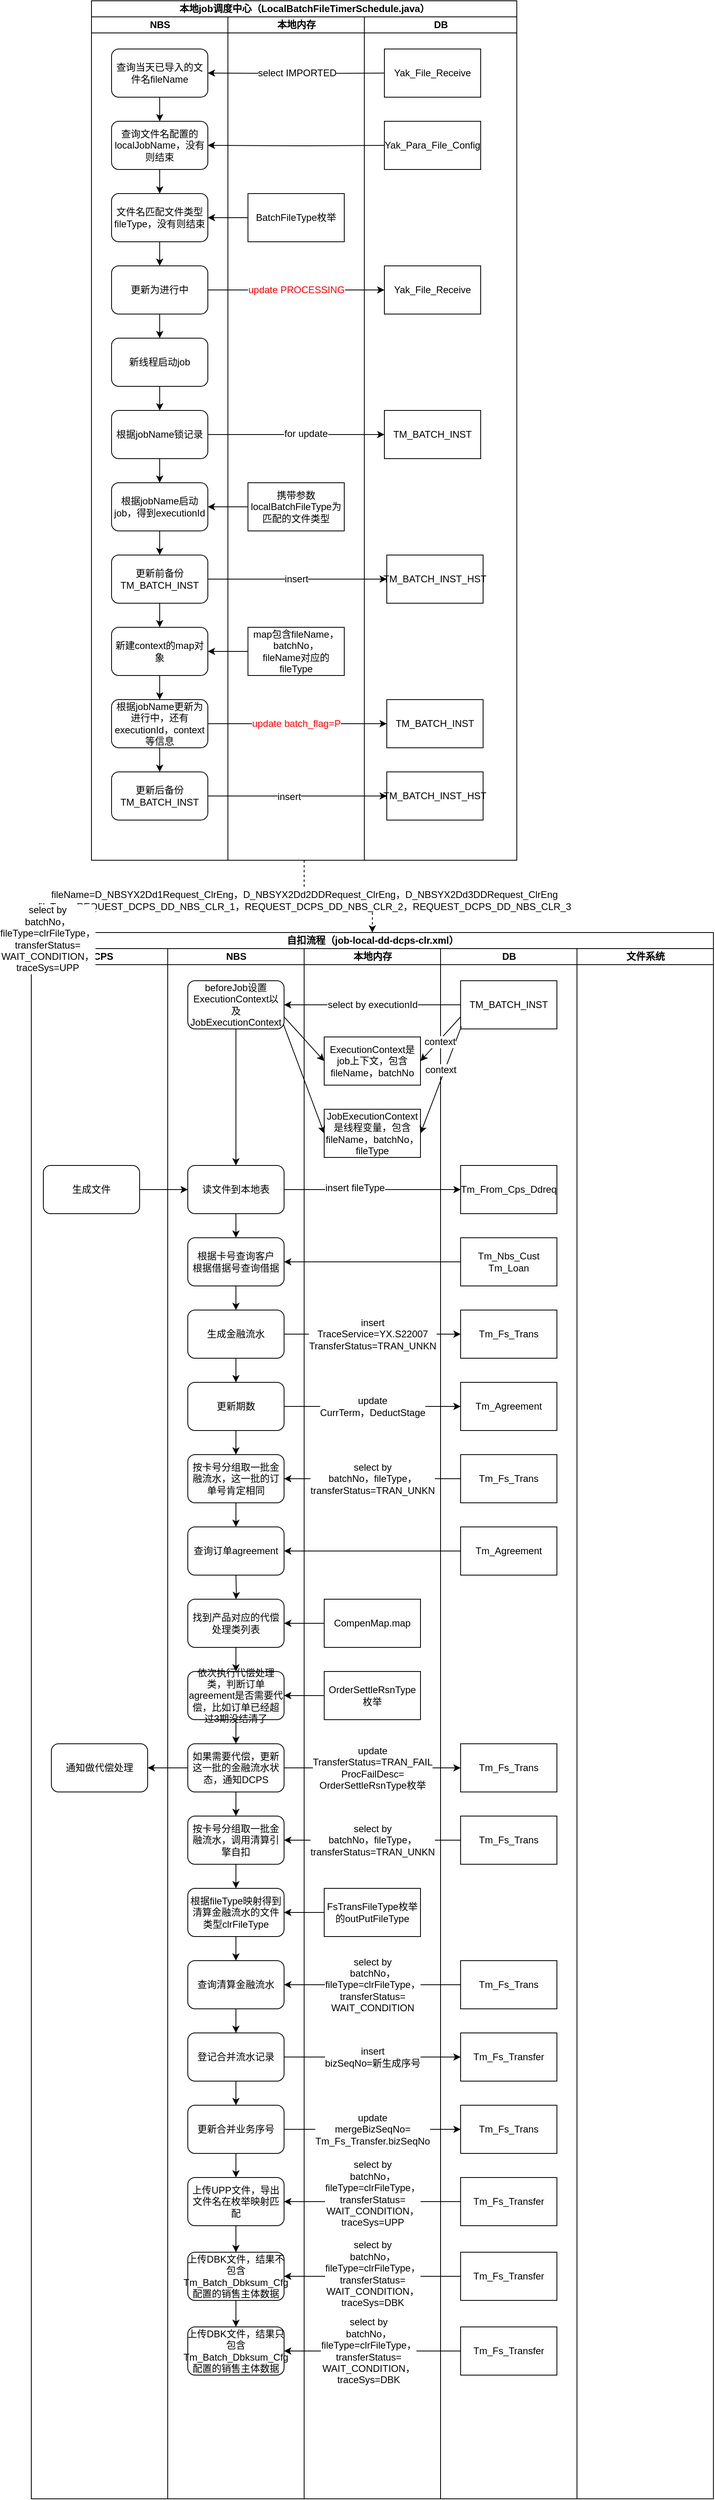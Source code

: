 <mxfile version="10.6.3" type="github"><diagram id="jrxuhPMBVVOQ-OroK7yz" name="Ã§Â¬Â¬ 1 Ã©Â¡Âµ"><mxGraphModel dx="2220" dy="1939" grid="1" gridSize="10" guides="1" tooltips="1" connect="1" arrows="1" fold="1" page="1" pageScale="1" pageWidth="827" pageHeight="1169" math="0" shadow="0"><root><mxCell id="0"/><mxCell id="1" parent="0"/><mxCell id="RnaNjTVNym2KPXSfSXyK-17" value="自扣流程（job-local-dd-dcps-clr.xml）" style="swimlane;html=1;childLayout=stackLayout;resizeParent=1;resizeParentMax=0;startSize=20;" parent="1" vertex="1"><mxGeometry x="-30" y="80" width="850" height="1950" as="geometry"><mxRectangle x="20" y="40" width="240" height="20" as="alternateBounds"/></mxGeometry></mxCell><mxCell id="RnaNjTVNym2KPXSfSXyK-18" value="DCPS" style="swimlane;html=1;startSize=20;" parent="RnaNjTVNym2KPXSfSXyK-17" vertex="1"><mxGeometry y="20" width="170" height="1930" as="geometry"/></mxCell><mxCell id="RnaNjTVNym2KPXSfSXyK-25" value="生成文件" style="rounded=1;whiteSpace=wrap;html=1;" parent="RnaNjTVNym2KPXSfSXyK-18" vertex="1"><mxGeometry x="15" y="270" width="120" height="60" as="geometry"/></mxCell><mxCell id="RnaNjTVNym2KPXSfSXyK-215" value="通知做代偿处理" style="rounded=1;whiteSpace=wrap;html=1;" parent="RnaNjTVNym2KPXSfSXyK-18" vertex="1"><mxGeometry x="25" y="990" width="120" height="60" as="geometry"/></mxCell><mxCell id="RnaNjTVNym2KPXSfSXyK-26" value="NBS" style="swimlane;html=1;startSize=20;" parent="RnaNjTVNym2KPXSfSXyK-17" vertex="1"><mxGeometry x="170" y="20" width="170" height="1930" as="geometry"/></mxCell><mxCell id="RnaNjTVNym2KPXSfSXyK-183" style="edgeStyle=orthogonalEdgeStyle;rounded=0;orthogonalLoop=1;jettySize=auto;html=1;fontColor=#000000;" parent="RnaNjTVNym2KPXSfSXyK-26" source="RnaNjTVNym2KPXSfSXyK-32" target="RnaNjTVNym2KPXSfSXyK-181" edge="1"><mxGeometry relative="1" as="geometry"/></mxCell><mxCell id="RnaNjTVNym2KPXSfSXyK-32" value="读文件到本地表" style="rounded=1;whiteSpace=wrap;html=1;" parent="RnaNjTVNym2KPXSfSXyK-26" vertex="1"><mxGeometry x="25" y="270" width="120" height="60" as="geometry"/></mxCell><mxCell id="RnaNjTVNym2KPXSfSXyK-164" style="edgeStyle=orthogonalEdgeStyle;rounded=0;orthogonalLoop=1;jettySize=auto;html=1;fontColor=#000000;" parent="RnaNjTVNym2KPXSfSXyK-26" source="RnaNjTVNym2KPXSfSXyK-156" target="RnaNjTVNym2KPXSfSXyK-32" edge="1"><mxGeometry relative="1" as="geometry"/></mxCell><mxCell id="RnaNjTVNym2KPXSfSXyK-156" value="beforeJob设置ExecutionContext以及JobExecutionContext" style="rounded=1;whiteSpace=wrap;html=1;" parent="RnaNjTVNym2KPXSfSXyK-26" vertex="1"><mxGeometry x="25" y="40" width="120" height="60" as="geometry"/></mxCell><mxCell id="RnaNjTVNym2KPXSfSXyK-188" style="edgeStyle=orthogonalEdgeStyle;rounded=0;orthogonalLoop=1;jettySize=auto;html=1;fontColor=#000000;" parent="RnaNjTVNym2KPXSfSXyK-26" source="RnaNjTVNym2KPXSfSXyK-181" target="RnaNjTVNym2KPXSfSXyK-185" edge="1"><mxGeometry relative="1" as="geometry"/></mxCell><mxCell id="RnaNjTVNym2KPXSfSXyK-181" value="&lt;div&gt;根据卡号查询客户&lt;/div&gt;&lt;div&gt;根据借据号查询借据&lt;/div&gt;" style="rounded=1;whiteSpace=wrap;html=1;" parent="RnaNjTVNym2KPXSfSXyK-26" vertex="1"><mxGeometry x="25" y="360" width="120" height="60" as="geometry"/></mxCell><mxCell id="RnaNjTVNym2KPXSfSXyK-193" style="edgeStyle=orthogonalEdgeStyle;rounded=0;orthogonalLoop=1;jettySize=auto;html=1;fontColor=#000000;" parent="RnaNjTVNym2KPXSfSXyK-26" source="RnaNjTVNym2KPXSfSXyK-185" target="RnaNjTVNym2KPXSfSXyK-190" edge="1"><mxGeometry relative="1" as="geometry"/></mxCell><mxCell id="RnaNjTVNym2KPXSfSXyK-185" value="生成金融流水" style="rounded=1;whiteSpace=wrap;html=1;" parent="RnaNjTVNym2KPXSfSXyK-26" vertex="1"><mxGeometry x="25" y="450" width="120" height="60" as="geometry"/></mxCell><mxCell id="RnaNjTVNym2KPXSfSXyK-198" style="edgeStyle=orthogonalEdgeStyle;rounded=0;orthogonalLoop=1;jettySize=auto;html=1;entryX=0.5;entryY=0;entryDx=0;entryDy=0;fontColor=#000000;" parent="RnaNjTVNym2KPXSfSXyK-26" source="RnaNjTVNym2KPXSfSXyK-190" target="RnaNjTVNym2KPXSfSXyK-194" edge="1"><mxGeometry relative="1" as="geometry"/></mxCell><mxCell id="RnaNjTVNym2KPXSfSXyK-190" value="更新期数" style="rounded=1;whiteSpace=wrap;html=1;" parent="RnaNjTVNym2KPXSfSXyK-26" vertex="1"><mxGeometry x="25" y="540" width="120" height="60" as="geometry"/></mxCell><mxCell id="RnaNjTVNym2KPXSfSXyK-201" style="edgeStyle=orthogonalEdgeStyle;rounded=0;orthogonalLoop=1;jettySize=auto;html=1;fontColor=#000000;" parent="RnaNjTVNym2KPXSfSXyK-26" target="RnaNjTVNym2KPXSfSXyK-200" edge="1"><mxGeometry relative="1" as="geometry"><mxPoint x="85" y="780" as="sourcePoint"/></mxGeometry></mxCell><mxCell id="RnaNjTVNym2KPXSfSXyK-206" style="edgeStyle=orthogonalEdgeStyle;rounded=0;orthogonalLoop=1;jettySize=auto;html=1;fontColor=#000000;" parent="RnaNjTVNym2KPXSfSXyK-26" source="RnaNjTVNym2KPXSfSXyK-194" target="RnaNjTVNym2KPXSfSXyK-204" edge="1"><mxGeometry relative="1" as="geometry"/></mxCell><mxCell id="RnaNjTVNym2KPXSfSXyK-194" value="按卡号分组取一批金融流水，这一批的订单号肯定相同" style="rounded=1;whiteSpace=wrap;html=1;" parent="RnaNjTVNym2KPXSfSXyK-26" vertex="1"><mxGeometry x="25" y="630" width="120" height="60" as="geometry"/></mxCell><mxCell id="RnaNjTVNym2KPXSfSXyK-208" style="edgeStyle=orthogonalEdgeStyle;rounded=0;orthogonalLoop=1;jettySize=auto;html=1;entryX=0.5;entryY=0;entryDx=0;entryDy=0;fontColor=#000000;" parent="RnaNjTVNym2KPXSfSXyK-26" source="RnaNjTVNym2KPXSfSXyK-200" target="RnaNjTVNym2KPXSfSXyK-207" edge="1"><mxGeometry relative="1" as="geometry"/></mxCell><mxCell id="RnaNjTVNym2KPXSfSXyK-200" value="找到产品对应的代偿处理类列表" style="rounded=1;whiteSpace=wrap;html=1;" parent="RnaNjTVNym2KPXSfSXyK-26" vertex="1"><mxGeometry x="25" y="810" width="120" height="60" as="geometry"/></mxCell><mxCell id="RnaNjTVNym2KPXSfSXyK-204" value="查询订单agreement" style="rounded=1;whiteSpace=wrap;html=1;" parent="RnaNjTVNym2KPXSfSXyK-26" vertex="1"><mxGeometry x="25" y="720" width="120" height="60" as="geometry"/></mxCell><mxCell id="RnaNjTVNym2KPXSfSXyK-210" style="edgeStyle=orthogonalEdgeStyle;rounded=0;orthogonalLoop=1;jettySize=auto;html=1;fontColor=#000000;" parent="RnaNjTVNym2KPXSfSXyK-26" source="RnaNjTVNym2KPXSfSXyK-207" target="RnaNjTVNym2KPXSfSXyK-209" edge="1"><mxGeometry relative="1" as="geometry"/></mxCell><mxCell id="RnaNjTVNym2KPXSfSXyK-207" value="依次执行代偿处理类，判断订单agreement是否需要代偿，比如订单已经超过3期没结清了" style="rounded=1;whiteSpace=wrap;html=1;" parent="RnaNjTVNym2KPXSfSXyK-26" vertex="1"><mxGeometry x="25" y="900" width="120" height="60" as="geometry"/></mxCell><mxCell id="RnaNjTVNym2KPXSfSXyK-221" style="edgeStyle=orthogonalEdgeStyle;rounded=0;orthogonalLoop=1;jettySize=auto;html=1;entryX=0.5;entryY=0;entryDx=0;entryDy=0;fontColor=#000000;" parent="RnaNjTVNym2KPXSfSXyK-26" source="RnaNjTVNym2KPXSfSXyK-209" target="RnaNjTVNym2KPXSfSXyK-218" edge="1"><mxGeometry relative="1" as="geometry"/></mxCell><mxCell id="RnaNjTVNym2KPXSfSXyK-209" value="&lt;div&gt;如果需要代偿，更新这一批的金融流水状态，通知DCPS&lt;/div&gt;" style="rounded=1;whiteSpace=wrap;html=1;" parent="RnaNjTVNym2KPXSfSXyK-26" vertex="1"><mxGeometry x="25" y="990" width="120" height="60" as="geometry"/></mxCell><mxCell id="RnaNjTVNym2KPXSfSXyK-229" style="edgeStyle=orthogonalEdgeStyle;rounded=0;orthogonalLoop=1;jettySize=auto;html=1;entryX=0.5;entryY=0;entryDx=0;entryDy=0;fontColor=#000000;" parent="RnaNjTVNym2KPXSfSXyK-26" source="RnaNjTVNym2KPXSfSXyK-218" target="RnaNjTVNym2KPXSfSXyK-227" edge="1"><mxGeometry relative="1" as="geometry"/></mxCell><mxCell id="RnaNjTVNym2KPXSfSXyK-218" value="按卡号分组取一批金融流水，调用清算引擎自扣" style="rounded=1;whiteSpace=wrap;html=1;" parent="RnaNjTVNym2KPXSfSXyK-26" vertex="1"><mxGeometry x="25" y="1080" width="120" height="60" as="geometry"/></mxCell><mxCell id="RnaNjTVNym2KPXSfSXyK-234" style="edgeStyle=orthogonalEdgeStyle;rounded=0;orthogonalLoop=1;jettySize=auto;html=1;fontColor=#000000;" parent="RnaNjTVNym2KPXSfSXyK-26" source="RnaNjTVNym2KPXSfSXyK-223" target="RnaNjTVNym2KPXSfSXyK-232" edge="1"><mxGeometry relative="1" as="geometry"/></mxCell><mxCell id="RnaNjTVNym2KPXSfSXyK-223" value="查询清算金融流水" style="rounded=1;whiteSpace=wrap;html=1;" parent="RnaNjTVNym2KPXSfSXyK-26" vertex="1"><mxGeometry x="25" y="1260" width="120" height="60" as="geometry"/></mxCell><mxCell id="RnaNjTVNym2KPXSfSXyK-230" style="edgeStyle=orthogonalEdgeStyle;rounded=0;orthogonalLoop=1;jettySize=auto;html=1;fontColor=#000000;" parent="RnaNjTVNym2KPXSfSXyK-26" source="RnaNjTVNym2KPXSfSXyK-227" target="RnaNjTVNym2KPXSfSXyK-223" edge="1"><mxGeometry relative="1" as="geometry"/></mxCell><mxCell id="RnaNjTVNym2KPXSfSXyK-227" value="根据fileType映射得到清算金融流水的文件类型clrFileType" style="rounded=1;whiteSpace=wrap;html=1;" parent="RnaNjTVNym2KPXSfSXyK-26" vertex="1"><mxGeometry x="25" y="1170" width="120" height="60" as="geometry"/></mxCell><mxCell id="RnaNjTVNym2KPXSfSXyK-243" style="edgeStyle=orthogonalEdgeStyle;rounded=0;orthogonalLoop=1;jettySize=auto;html=1;fontColor=#000000;" parent="RnaNjTVNym2KPXSfSXyK-26" source="RnaNjTVNym2KPXSfSXyK-232" target="RnaNjTVNym2KPXSfSXyK-239" edge="1"><mxGeometry relative="1" as="geometry"/></mxCell><mxCell id="RnaNjTVNym2KPXSfSXyK-232" value="登记合并流水记录" style="rounded=1;whiteSpace=wrap;html=1;" parent="RnaNjTVNym2KPXSfSXyK-26" vertex="1"><mxGeometry x="25" y="1350" width="120" height="60" as="geometry"/></mxCell><mxCell id="F43-ZLpxB2mHwx6IBP7d-3" style="edgeStyle=orthogonalEdgeStyle;rounded=0;orthogonalLoop=1;jettySize=auto;html=1;fontColor=#000000;" parent="RnaNjTVNym2KPXSfSXyK-26" source="RnaNjTVNym2KPXSfSXyK-239" target="F43-ZLpxB2mHwx6IBP7d-2" edge="1"><mxGeometry relative="1" as="geometry"/></mxCell><mxCell id="RnaNjTVNym2KPXSfSXyK-239" value="更新合并业务序号" style="rounded=1;whiteSpace=wrap;html=1;" parent="RnaNjTVNym2KPXSfSXyK-26" vertex="1"><mxGeometry x="25" y="1440" width="120" height="60" as="geometry"/></mxCell><mxCell id="F43-ZLpxB2mHwx6IBP7d-2" value="上传UPP文件，导出文件名在枚举映射匹配" style="rounded=1;whiteSpace=wrap;html=1;" parent="RnaNjTVNym2KPXSfSXyK-26" vertex="1"><mxGeometry x="25" y="1530" width="120" height="60" as="geometry"/></mxCell><mxCell id="be3bSoUsSMu1boQmsBVd-12" value="上传DBK文件，结果只包含Tm_Batch_Dbksum_Cfg配置的销售主体数据" style="rounded=1;whiteSpace=wrap;html=1;" vertex="1" parent="RnaNjTVNym2KPXSfSXyK-26"><mxGeometry x="25" y="1716" width="120" height="60" as="geometry"/></mxCell><mxCell id="RnaNjTVNym2KPXSfSXyK-202" style="edgeStyle=orthogonalEdgeStyle;rounded=0;orthogonalLoop=1;jettySize=auto;html=1;entryX=1;entryY=0.5;entryDx=0;entryDy=0;fontColor=#000000;" parent="RnaNjTVNym2KPXSfSXyK-17" source="RnaNjTVNym2KPXSfSXyK-199" target="RnaNjTVNym2KPXSfSXyK-200" edge="1"><mxGeometry relative="1" as="geometry"/></mxCell><mxCell id="RnaNjTVNym2KPXSfSXyK-224" style="edgeStyle=orthogonalEdgeStyle;rounded=0;orthogonalLoop=1;jettySize=auto;html=1;entryX=1;entryY=0.5;entryDx=0;entryDy=0;fontColor=#000000;" parent="RnaNjTVNym2KPXSfSXyK-17" source="RnaNjTVNym2KPXSfSXyK-222" target="RnaNjTVNym2KPXSfSXyK-223" edge="1"><mxGeometry relative="1" as="geometry"/></mxCell><mxCell id="RnaNjTVNym2KPXSfSXyK-225" value="&lt;div&gt;select by&lt;br&gt;&lt;/div&gt;&lt;div&gt;batchNo，&lt;/div&gt;&lt;div&gt;fileType=clrFileType，&lt;/div&gt;&lt;div&gt;transferStatus=&lt;/div&gt;&lt;div&gt;WAIT_CONDITION&lt;br&gt;&lt;/div&gt;" style="text;html=1;resizable=0;points=[];align=center;verticalAlign=middle;labelBackgroundColor=#ffffff;fontColor=#000000;direction=south;" parent="RnaNjTVNym2KPXSfSXyK-224" vertex="1" connectable="0"><mxGeometry x="0.127" y="1" relative="1" as="geometry"><mxPoint x="14" y="-1" as="offset"/></mxGeometry></mxCell><mxCell id="RnaNjTVNym2KPXSfSXyK-28" value="本地内存" style="swimlane;html=1;startSize=20;" parent="RnaNjTVNym2KPXSfSXyK-17" vertex="1"><mxGeometry x="340" y="20" width="170" height="1930" as="geometry"/></mxCell><mxCell id="RnaNjTVNym2KPXSfSXyK-165" value="&lt;div&gt;JobExecutionContext是线程变量，包含fileName，batchNo，&lt;/div&gt;&lt;div&gt;fileType&lt;/div&gt;" style="rounded=0;whiteSpace=wrap;html=1;" parent="RnaNjTVNym2KPXSfSXyK-28" vertex="1"><mxGeometry x="25" y="200" width="120" height="60" as="geometry"/></mxCell><mxCell id="RnaNjTVNym2KPXSfSXyK-170" value="&lt;div&gt;ExecutionContext是job上下文，包含fileName，batchNo&lt;/div&gt;" style="rounded=0;whiteSpace=wrap;html=1;" parent="RnaNjTVNym2KPXSfSXyK-28" vertex="1"><mxGeometry x="25" y="110" width="120" height="60" as="geometry"/></mxCell><mxCell id="RnaNjTVNym2KPXSfSXyK-199" value="CompenMap.map" style="rounded=0;whiteSpace=wrap;html=1;" parent="RnaNjTVNym2KPXSfSXyK-28" vertex="1"><mxGeometry x="25" y="810" width="120" height="60" as="geometry"/></mxCell><mxCell id="RnaNjTVNym2KPXSfSXyK-226" value="FsTransFileType枚举的outPutFileType" style="rounded=0;whiteSpace=wrap;html=1;" parent="RnaNjTVNym2KPXSfSXyK-28" vertex="1"><mxGeometry x="25" y="1170" width="120" height="60" as="geometry"/></mxCell><mxCell id="RnaNjTVNym2KPXSfSXyK-236" value="OrderSettleRsnType枚举" style="rounded=0;whiteSpace=wrap;html=1;" parent="RnaNjTVNym2KPXSfSXyK-28" vertex="1"><mxGeometry x="25" y="900" width="120" height="60" as="geometry"/></mxCell><mxCell id="RnaNjTVNym2KPXSfSXyK-30" value="DB" style="swimlane;html=1;startSize=20;" parent="RnaNjTVNym2KPXSfSXyK-17" vertex="1"><mxGeometry x="510" y="20" width="170" height="1930" as="geometry"/></mxCell><mxCell id="RnaNjTVNym2KPXSfSXyK-158" value="TM_BATCH_INST" style="rounded=0;whiteSpace=wrap;html=1;" parent="RnaNjTVNym2KPXSfSXyK-30" vertex="1"><mxGeometry x="25" y="40" width="120" height="60" as="geometry"/></mxCell><mxCell id="RnaNjTVNym2KPXSfSXyK-177" value="Tm_From_Cps_Ddreq" style="rounded=0;whiteSpace=wrap;html=1;" parent="RnaNjTVNym2KPXSfSXyK-30" vertex="1"><mxGeometry x="25" y="270" width="120" height="60" as="geometry"/></mxCell><mxCell id="RnaNjTVNym2KPXSfSXyK-180" value="&lt;div&gt;Tm_Nbs_Cust&lt;/div&gt;&lt;div&gt;Tm_Loan&lt;br&gt;&lt;/div&gt;" style="rounded=0;whiteSpace=wrap;html=1;" parent="RnaNjTVNym2KPXSfSXyK-30" vertex="1"><mxGeometry x="25" y="360" width="120" height="60" as="geometry"/></mxCell><mxCell id="RnaNjTVNym2KPXSfSXyK-184" value="Tm_Fs_Trans" style="rounded=0;whiteSpace=wrap;html=1;" parent="RnaNjTVNym2KPXSfSXyK-30" vertex="1"><mxGeometry x="25" y="450" width="120" height="60" as="geometry"/></mxCell><mxCell id="RnaNjTVNym2KPXSfSXyK-189" value="Tm_Agreement" style="rounded=0;whiteSpace=wrap;html=1;" parent="RnaNjTVNym2KPXSfSXyK-30" vertex="1"><mxGeometry x="25" y="540" width="120" height="60" as="geometry"/></mxCell><mxCell id="RnaNjTVNym2KPXSfSXyK-195" value="Tm_Fs_Trans" style="rounded=0;whiteSpace=wrap;html=1;" parent="RnaNjTVNym2KPXSfSXyK-30" vertex="1"><mxGeometry x="25" y="630" width="120" height="60" as="geometry"/></mxCell><mxCell id="RnaNjTVNym2KPXSfSXyK-203" value="Tm_Agreement" style="rounded=0;whiteSpace=wrap;html=1;" parent="RnaNjTVNym2KPXSfSXyK-30" vertex="1"><mxGeometry x="25" y="720" width="120" height="60" as="geometry"/></mxCell><mxCell id="RnaNjTVNym2KPXSfSXyK-212" value="Tm_Fs_Trans" style="rounded=0;whiteSpace=wrap;html=1;" parent="RnaNjTVNym2KPXSfSXyK-30" vertex="1"><mxGeometry x="25" y="990" width="120" height="60" as="geometry"/></mxCell><mxCell id="RnaNjTVNym2KPXSfSXyK-217" value="Tm_Fs_Trans" style="rounded=0;whiteSpace=wrap;html=1;" parent="RnaNjTVNym2KPXSfSXyK-30" vertex="1"><mxGeometry x="25" y="1080" width="120" height="60" as="geometry"/></mxCell><mxCell id="RnaNjTVNym2KPXSfSXyK-222" value="Tm_Fs_Trans" style="rounded=0;whiteSpace=wrap;html=1;" parent="RnaNjTVNym2KPXSfSXyK-30" vertex="1"><mxGeometry x="25" y="1260" width="120" height="60" as="geometry"/></mxCell><mxCell id="RnaNjTVNym2KPXSfSXyK-231" value="Tm_Fs_Transfer" style="rounded=0;whiteSpace=wrap;html=1;" parent="RnaNjTVNym2KPXSfSXyK-30" vertex="1"><mxGeometry x="25" y="1350" width="120" height="60" as="geometry"/></mxCell><mxCell id="RnaNjTVNym2KPXSfSXyK-238" value="Tm_Fs_Trans" style="rounded=0;whiteSpace=wrap;html=1;" parent="RnaNjTVNym2KPXSfSXyK-30" vertex="1"><mxGeometry x="25" y="1440" width="120" height="60" as="geometry"/></mxCell><mxCell id="F43-ZLpxB2mHwx6IBP7d-1" value="Tm_Fs_Transfer" style="rounded=0;whiteSpace=wrap;html=1;" parent="RnaNjTVNym2KPXSfSXyK-30" vertex="1"><mxGeometry x="25" y="1530" width="120" height="60" as="geometry"/></mxCell><mxCell id="be3bSoUsSMu1boQmsBVd-11" value="Tm_Fs_Transfer" style="rounded=0;whiteSpace=wrap;html=1;" vertex="1" parent="RnaNjTVNym2KPXSfSXyK-30"><mxGeometry x="25" y="1716" width="120" height="60" as="geometry"/></mxCell><mxCell id="RnaNjTVNym2KPXSfSXyK-244" value="文件系统" style="swimlane;html=1;startSize=20;" parent="RnaNjTVNym2KPXSfSXyK-17" vertex="1"><mxGeometry x="680" y="20" width="170" height="1930" as="geometry"/></mxCell><mxCell id="RnaNjTVNym2KPXSfSXyK-159" style="edgeStyle=orthogonalEdgeStyle;rounded=0;orthogonalLoop=1;jettySize=auto;html=1;entryX=1;entryY=0.5;entryDx=0;entryDy=0;fontColor=#FF0000;" parent="RnaNjTVNym2KPXSfSXyK-17" source="RnaNjTVNym2KPXSfSXyK-158" target="RnaNjTVNym2KPXSfSXyK-156" edge="1"><mxGeometry relative="1" as="geometry"/></mxCell><mxCell id="RnaNjTVNym2KPXSfSXyK-160" value="select by executionId" style="text;html=1;resizable=0;points=[];align=center;verticalAlign=middle;labelBackgroundColor=#ffffff;fontColor=#000000;" parent="RnaNjTVNym2KPXSfSXyK-159" vertex="1" connectable="0"><mxGeometry x="0.109" y="2" relative="1" as="geometry"><mxPoint x="12" y="-2" as="offset"/></mxGeometry></mxCell><mxCell id="RnaNjTVNym2KPXSfSXyK-167" value="" style="endArrow=classic;html=1;fontColor=#000000;entryX=0;entryY=0.5;entryDx=0;entryDy=0;exitX=0.992;exitY=0.9;exitDx=0;exitDy=0;exitPerimeter=0;" parent="RnaNjTVNym2KPXSfSXyK-17" source="RnaNjTVNym2KPXSfSXyK-156" target="RnaNjTVNym2KPXSfSXyK-165" edge="1"><mxGeometry width="50" height="50" relative="1" as="geometry"><mxPoint x="315" y="150" as="sourcePoint"/><mxPoint x="365" y="100" as="targetPoint"/></mxGeometry></mxCell><mxCell id="RnaNjTVNym2KPXSfSXyK-168" value="" style="endArrow=classic;html=1;fontColor=#000000;entryX=1;entryY=0.5;entryDx=0;entryDy=0;exitX=0.008;exitY=0.95;exitDx=0;exitDy=0;exitPerimeter=0;" parent="RnaNjTVNym2KPXSfSXyK-17" source="RnaNjTVNym2KPXSfSXyK-158" target="RnaNjTVNym2KPXSfSXyK-165" edge="1"><mxGeometry width="50" height="50" relative="1" as="geometry"><mxPoint x="324" y="124" as="sourcePoint"/><mxPoint x="375" y="190" as="targetPoint"/></mxGeometry></mxCell><mxCell id="RnaNjTVNym2KPXSfSXyK-169" value="context" style="text;html=1;resizable=0;points=[];align=center;verticalAlign=middle;labelBackgroundColor=#ffffff;fontColor=#000000;" parent="RnaNjTVNym2KPXSfSXyK-168" vertex="1" connectable="0"><mxGeometry x="-0.387" relative="1" as="geometry"><mxPoint x="-10.5" y="13.5" as="offset"/></mxGeometry></mxCell><mxCell id="RnaNjTVNym2KPXSfSXyK-171" value="" style="endArrow=classic;html=1;fontColor=#000000;entryX=0;entryY=0.5;entryDx=0;entryDy=0;exitX=1;exitY=0.75;exitDx=0;exitDy=0;" parent="RnaNjTVNym2KPXSfSXyK-17" source="RnaNjTVNym2KPXSfSXyK-156" target="RnaNjTVNym2KPXSfSXyK-170" edge="1"><mxGeometry width="50" height="50" relative="1" as="geometry"><mxPoint x="324" y="124" as="sourcePoint"/><mxPoint x="375" y="260" as="targetPoint"/></mxGeometry></mxCell><mxCell id="RnaNjTVNym2KPXSfSXyK-172" value="" style="endArrow=classic;html=1;fontColor=#000000;entryX=1;entryY=0.5;entryDx=0;entryDy=0;exitX=0;exitY=0.75;exitDx=0;exitDy=0;" parent="RnaNjTVNym2KPXSfSXyK-17" source="RnaNjTVNym2KPXSfSXyK-158" target="RnaNjTVNym2KPXSfSXyK-170" edge="1"><mxGeometry width="50" height="50" relative="1" as="geometry"><mxPoint x="546" y="127" as="sourcePoint"/><mxPoint x="495" y="260" as="targetPoint"/></mxGeometry></mxCell><mxCell id="RnaNjTVNym2KPXSfSXyK-173" value="context" style="text;html=1;resizable=0;points=[];align=center;verticalAlign=middle;labelBackgroundColor=#ffffff;fontColor=#000000;" parent="RnaNjTVNym2KPXSfSXyK-172" vertex="1" connectable="0"><mxGeometry x="-0.387" relative="1" as="geometry"><mxPoint x="-10.5" y="13.5" as="offset"/></mxGeometry></mxCell><mxCell id="RnaNjTVNym2KPXSfSXyK-174" style="edgeStyle=orthogonalEdgeStyle;rounded=0;orthogonalLoop=1;jettySize=auto;html=1;fontColor=#000000;" parent="RnaNjTVNym2KPXSfSXyK-17" source="RnaNjTVNym2KPXSfSXyK-25" target="RnaNjTVNym2KPXSfSXyK-32" edge="1"><mxGeometry relative="1" as="geometry"/></mxCell><mxCell id="RnaNjTVNym2KPXSfSXyK-178" style="edgeStyle=orthogonalEdgeStyle;rounded=0;orthogonalLoop=1;jettySize=auto;html=1;fontColor=#000000;" parent="RnaNjTVNym2KPXSfSXyK-17" source="RnaNjTVNym2KPXSfSXyK-32" target="RnaNjTVNym2KPXSfSXyK-177" edge="1"><mxGeometry relative="1" as="geometry"/></mxCell><mxCell id="RnaNjTVNym2KPXSfSXyK-179" value="insert fileType" style="text;html=1;resizable=0;points=[];align=center;verticalAlign=middle;labelBackgroundColor=#ffffff;fontColor=#000000;" parent="RnaNjTVNym2KPXSfSXyK-178" vertex="1" connectable="0"><mxGeometry x="-0.2" y="2" relative="1" as="geometry"><mxPoint as="offset"/></mxGeometry></mxCell><mxCell id="RnaNjTVNym2KPXSfSXyK-182" style="edgeStyle=orthogonalEdgeStyle;rounded=0;orthogonalLoop=1;jettySize=auto;html=1;entryX=1;entryY=0.5;entryDx=0;entryDy=0;fontColor=#000000;" parent="RnaNjTVNym2KPXSfSXyK-17" source="RnaNjTVNym2KPXSfSXyK-180" target="RnaNjTVNym2KPXSfSXyK-181" edge="1"><mxGeometry relative="1" as="geometry"/></mxCell><mxCell id="RnaNjTVNym2KPXSfSXyK-186" style="edgeStyle=orthogonalEdgeStyle;rounded=0;orthogonalLoop=1;jettySize=auto;html=1;fontColor=#000000;" parent="RnaNjTVNym2KPXSfSXyK-17" source="RnaNjTVNym2KPXSfSXyK-185" target="RnaNjTVNym2KPXSfSXyK-184" edge="1"><mxGeometry relative="1" as="geometry"/></mxCell><mxCell id="RnaNjTVNym2KPXSfSXyK-187" value="&lt;div&gt;insert&lt;br&gt;TraceService=YX.S22007&lt;/div&gt;&lt;div&gt;TransferStatus=TRAN_UNKN&lt;br&gt;&lt;/div&gt;" style="text;html=1;resizable=0;points=[];align=center;verticalAlign=middle;labelBackgroundColor=#ffffff;fontColor=#000000;" parent="RnaNjTVNym2KPXSfSXyK-186" vertex="1" connectable="0"><mxGeometry x="-0.109" y="-4" relative="1" as="geometry"><mxPoint x="12" y="-4" as="offset"/></mxGeometry></mxCell><mxCell id="RnaNjTVNym2KPXSfSXyK-191" style="edgeStyle=orthogonalEdgeStyle;rounded=0;orthogonalLoop=1;jettySize=auto;html=1;entryX=0;entryY=0.5;entryDx=0;entryDy=0;fontColor=#000000;" parent="RnaNjTVNym2KPXSfSXyK-17" source="RnaNjTVNym2KPXSfSXyK-190" target="RnaNjTVNym2KPXSfSXyK-189" edge="1"><mxGeometry relative="1" as="geometry"/></mxCell><mxCell id="RnaNjTVNym2KPXSfSXyK-192" value="&lt;div&gt;update &lt;br&gt;&lt;/div&gt;&lt;div&gt;CurrTerm，DeductStage&lt;/div&gt;" style="text;html=1;resizable=0;points=[];align=center;verticalAlign=middle;labelBackgroundColor=#ffffff;fontColor=#000000;direction=south;" parent="RnaNjTVNym2KPXSfSXyK-191" vertex="1" connectable="0"><mxGeometry x="-0.236" y="-1" relative="1" as="geometry"><mxPoint x="26" y="-1" as="offset"/></mxGeometry></mxCell><mxCell id="RnaNjTVNym2KPXSfSXyK-196" style="edgeStyle=orthogonalEdgeStyle;rounded=0;orthogonalLoop=1;jettySize=auto;html=1;entryX=1;entryY=0.5;entryDx=0;entryDy=0;fontColor=#000000;" parent="RnaNjTVNym2KPXSfSXyK-17" source="RnaNjTVNym2KPXSfSXyK-195" target="RnaNjTVNym2KPXSfSXyK-194" edge="1"><mxGeometry relative="1" as="geometry"/></mxCell><mxCell id="RnaNjTVNym2KPXSfSXyK-197" value="&lt;div&gt;select by&lt;br&gt;&lt;/div&gt;&lt;div&gt;batchNo，fileType，&lt;/div&gt;&lt;div&gt;transferStatus=TRAN_UNKN&lt;br&gt;&lt;/div&gt;" style="text;html=1;resizable=0;points=[];align=center;verticalAlign=middle;labelBackgroundColor=#ffffff;fontColor=#000000;" parent="RnaNjTVNym2KPXSfSXyK-196" vertex="1" connectable="0"><mxGeometry x="0.218" relative="1" as="geometry"><mxPoint x="24" as="offset"/></mxGeometry></mxCell><mxCell id="RnaNjTVNym2KPXSfSXyK-205" style="edgeStyle=orthogonalEdgeStyle;rounded=0;orthogonalLoop=1;jettySize=auto;html=1;entryX=1;entryY=0.5;entryDx=0;entryDy=0;fontColor=#000000;" parent="RnaNjTVNym2KPXSfSXyK-17" source="RnaNjTVNym2KPXSfSXyK-203" target="RnaNjTVNym2KPXSfSXyK-204" edge="1"><mxGeometry relative="1" as="geometry"/></mxCell><mxCell id="RnaNjTVNym2KPXSfSXyK-213" style="edgeStyle=orthogonalEdgeStyle;rounded=0;orthogonalLoop=1;jettySize=auto;html=1;entryX=0;entryY=0.5;entryDx=0;entryDy=0;fontColor=#000000;" parent="RnaNjTVNym2KPXSfSXyK-17" source="RnaNjTVNym2KPXSfSXyK-209" target="RnaNjTVNym2KPXSfSXyK-212" edge="1"><mxGeometry relative="1" as="geometry"/></mxCell><mxCell id="RnaNjTVNym2KPXSfSXyK-214" value="&lt;div&gt;update&lt;/div&gt;&lt;div&gt;TransferStatus=TRAN_FAIL&lt;/div&gt;&lt;div&gt;ProcFailDesc=&lt;/div&gt;&lt;div&gt;OrderSettleRsnType枚举&lt;br&gt;&lt;/div&gt;" style="text;html=1;resizable=0;points=[];align=center;verticalAlign=middle;labelBackgroundColor=#ffffff;fontColor=#000000;" parent="RnaNjTVNym2KPXSfSXyK-213" vertex="1" connectable="0"><mxGeometry x="-0.218" y="-3" relative="1" as="geometry"><mxPoint x="24" y="-3" as="offset"/></mxGeometry></mxCell><mxCell id="RnaNjTVNym2KPXSfSXyK-216" style="edgeStyle=orthogonalEdgeStyle;rounded=0;orthogonalLoop=1;jettySize=auto;html=1;entryX=1;entryY=0.5;entryDx=0;entryDy=0;fontColor=#000000;" parent="RnaNjTVNym2KPXSfSXyK-17" source="RnaNjTVNym2KPXSfSXyK-209" target="RnaNjTVNym2KPXSfSXyK-215" edge="1"><mxGeometry relative="1" as="geometry"/></mxCell><mxCell id="RnaNjTVNym2KPXSfSXyK-219" style="edgeStyle=orthogonalEdgeStyle;rounded=0;orthogonalLoop=1;jettySize=auto;html=1;entryX=1;entryY=0.5;entryDx=0;entryDy=0;fontColor=#000000;" parent="RnaNjTVNym2KPXSfSXyK-17" source="RnaNjTVNym2KPXSfSXyK-217" target="RnaNjTVNym2KPXSfSXyK-218" edge="1"><mxGeometry relative="1" as="geometry"/></mxCell><mxCell id="RnaNjTVNym2KPXSfSXyK-220" value="&lt;div&gt;select by&lt;br&gt;&lt;/div&gt;&lt;div&gt;batchNo，fileType，&lt;/div&gt;&lt;div&gt;transferStatus=TRAN_UNKN&lt;br&gt;&lt;/div&gt;" style="text;html=1;resizable=0;points=[];align=center;verticalAlign=middle;labelBackgroundColor=#ffffff;fontColor=#000000;" parent="RnaNjTVNym2KPXSfSXyK-219" vertex="1" connectable="0"><mxGeometry x="0.173" y="2" relative="1" as="geometry"><mxPoint x="19" y="-2" as="offset"/></mxGeometry></mxCell><mxCell id="RnaNjTVNym2KPXSfSXyK-228" style="edgeStyle=orthogonalEdgeStyle;rounded=0;orthogonalLoop=1;jettySize=auto;html=1;entryX=1;entryY=0.5;entryDx=0;entryDy=0;fontColor=#000000;" parent="RnaNjTVNym2KPXSfSXyK-17" source="RnaNjTVNym2KPXSfSXyK-226" target="RnaNjTVNym2KPXSfSXyK-227" edge="1"><mxGeometry relative="1" as="geometry"/></mxCell><mxCell id="RnaNjTVNym2KPXSfSXyK-233" style="edgeStyle=orthogonalEdgeStyle;rounded=0;orthogonalLoop=1;jettySize=auto;html=1;fontColor=#000000;" parent="RnaNjTVNym2KPXSfSXyK-17" source="RnaNjTVNym2KPXSfSXyK-232" target="RnaNjTVNym2KPXSfSXyK-231" edge="1"><mxGeometry relative="1" as="geometry"/></mxCell><mxCell id="RnaNjTVNym2KPXSfSXyK-235" value="&lt;div&gt;insert&lt;/div&gt;&lt;div&gt;bizSeqNo=新生成序号&lt;br&gt;&lt;/div&gt;" style="text;html=1;resizable=0;points=[];align=center;verticalAlign=middle;labelBackgroundColor=#ffffff;fontColor=#000000;" parent="RnaNjTVNym2KPXSfSXyK-233" vertex="1" connectable="0"><mxGeometry x="-0.182" y="-1" relative="1" as="geometry"><mxPoint x="20" y="-1" as="offset"/></mxGeometry></mxCell><mxCell id="RnaNjTVNym2KPXSfSXyK-237" style="edgeStyle=orthogonalEdgeStyle;rounded=0;orthogonalLoop=1;jettySize=auto;html=1;entryX=1;entryY=0.5;entryDx=0;entryDy=0;fontColor=#000000;" parent="RnaNjTVNym2KPXSfSXyK-17" source="RnaNjTVNym2KPXSfSXyK-236" target="RnaNjTVNym2KPXSfSXyK-207" edge="1"><mxGeometry relative="1" as="geometry"/></mxCell><mxCell id="RnaNjTVNym2KPXSfSXyK-241" style="edgeStyle=orthogonalEdgeStyle;rounded=0;orthogonalLoop=1;jettySize=auto;html=1;entryX=0;entryY=0.5;entryDx=0;entryDy=0;fontColor=#000000;" parent="RnaNjTVNym2KPXSfSXyK-17" source="RnaNjTVNym2KPXSfSXyK-239" target="RnaNjTVNym2KPXSfSXyK-238" edge="1"><mxGeometry relative="1" as="geometry"/></mxCell><mxCell id="RnaNjTVNym2KPXSfSXyK-242" value="&lt;div&gt;update &lt;br&gt;&lt;/div&gt;&lt;div&gt;mergeBizSeqNo=&lt;/div&gt;&lt;div&gt;Tm_Fs_Transfer.bizSeqNo&lt;br&gt;&lt;/div&gt;" style="text;html=1;resizable=0;points=[];align=center;verticalAlign=middle;labelBackgroundColor=#ffffff;fontColor=#000000;" parent="RnaNjTVNym2KPXSfSXyK-241" vertex="1" connectable="0"><mxGeometry x="-0.127" relative="1" as="geometry"><mxPoint x="14" as="offset"/></mxGeometry></mxCell><mxCell id="F43-ZLpxB2mHwx6IBP7d-4" style="edgeStyle=orthogonalEdgeStyle;rounded=0;orthogonalLoop=1;jettySize=auto;html=1;fontColor=#000000;" parent="RnaNjTVNym2KPXSfSXyK-17" source="F43-ZLpxB2mHwx6IBP7d-1" target="F43-ZLpxB2mHwx6IBP7d-2" edge="1"><mxGeometry relative="1" as="geometry"/></mxCell><mxCell id="F43-ZLpxB2mHwx6IBP7d-5" value="&lt;div&gt;select by &lt;br&gt;&lt;/div&gt;&lt;div&gt;batchNo，&lt;/div&gt;&lt;div&gt;fileType=clrFileType，&lt;br&gt;&lt;/div&gt;&lt;div&gt;&lt;div&gt;transferStatus=&lt;/div&gt;WAIT_CONDITION，&lt;/div&gt;&lt;div&gt;traceSys=UPP&lt;br&gt;&lt;/div&gt;" style="text;html=1;resizable=0;points=[];align=center;verticalAlign=middle;labelBackgroundColor=#ffffff;fontColor=#000000;" parent="F43-ZLpxB2mHwx6IBP7d-4" vertex="1" connectable="0"><mxGeometry x="-0.091" y="2" relative="1" as="geometry"><mxPoint x="-10" y="-12" as="offset"/></mxGeometry></mxCell><mxCell id="be3bSoUsSMu1boQmsBVd-15" style="edgeStyle=orthogonalEdgeStyle;rounded=0;orthogonalLoop=1;jettySize=auto;html=1;fontColor=#000000;" edge="1" parent="RnaNjTVNym2KPXSfSXyK-17" source="be3bSoUsSMu1boQmsBVd-11" target="be3bSoUsSMu1boQmsBVd-12"><mxGeometry relative="1" as="geometry"/></mxCell><mxCell id="be3bSoUsSMu1boQmsBVd-16" value="&lt;div&gt;select by &lt;br&gt;&lt;/div&gt;&lt;div&gt;batchNo，&lt;/div&gt;&lt;div&gt;fileType=clrFileType，&lt;br&gt;&lt;/div&gt;&lt;div&gt;&lt;div&gt;transferStatus=&lt;/div&gt;WAIT_CONDITION，&lt;/div&gt;&lt;div&gt;traceSys=DBK&lt;br&gt;&lt;/div&gt;" style="text;html=1;resizable=0;points=[];align=center;verticalAlign=middle;labelBackgroundColor=#ffffff;fontColor=#000000;" vertex="1" connectable="0" parent="be3bSoUsSMu1boQmsBVd-15"><mxGeometry x="0.136" y="-2" relative="1" as="geometry"><mxPoint x="10" y="2" as="offset"/></mxGeometry></mxCell><mxCell id="RnaNjTVNym2KPXSfSXyK-45" style="edgeStyle=orthogonalEdgeStyle;rounded=0;orthogonalLoop=1;jettySize=auto;html=1;entryX=0.5;entryY=0;entryDx=0;entryDy=0;dashed=1;" parent="1" source="RnaNjTVNym2KPXSfSXyK-35" target="RnaNjTVNym2KPXSfSXyK-17" edge="1"><mxGeometry relative="1" as="geometry"/></mxCell><mxCell id="RnaNjTVNym2KPXSfSXyK-155" value="&lt;div&gt;fileName=D_NBSYX2Dd1Request_ClrEng，D_NBSYX2Dd2DDRequest_ClrEng，D_NBSYX2Dd3DDRequest_ClrEng&lt;/div&gt;&lt;div&gt;fileType=REQUEST_DCPS_DD_NBS_CLR_1，REQUEST_DCPS_DD_NBS_CLR_2，REQUEST_DCPS_DD_NBS_CLR_3&lt;/div&gt;" style="text;html=1;resizable=0;points=[];align=center;verticalAlign=middle;labelBackgroundColor=#ffffff;" parent="RnaNjTVNym2KPXSfSXyK-45" vertex="1" connectable="0"><mxGeometry x="-0.52" y="4" relative="1" as="geometry"><mxPoint x="-4" y="8" as="offset"/></mxGeometry></mxCell><mxCell id="RnaNjTVNym2KPXSfSXyK-35" value="本地job调度中心（LocalBatchFileTimerSchedule.java）" style="swimlane;html=1;childLayout=stackLayout;resizeParent=1;resizeParentMax=0;startSize=20;" parent="1" vertex="1"><mxGeometry x="45" y="-1080" width="530" height="1070" as="geometry"><mxRectangle x="20" y="-720" width="240" height="20" as="alternateBounds"/></mxGeometry></mxCell><mxCell id="RnaNjTVNym2KPXSfSXyK-36" value="NBS" style="swimlane;html=1;startSize=20;" parent="RnaNjTVNym2KPXSfSXyK-35" vertex="1"><mxGeometry y="20" width="170" height="1050" as="geometry"/></mxCell><mxCell id="RnaNjTVNym2KPXSfSXyK-49" value="" style="edgeStyle=orthogonalEdgeStyle;rounded=0;orthogonalLoop=1;jettySize=auto;html=1;" parent="RnaNjTVNym2KPXSfSXyK-36" source="RnaNjTVNym2KPXSfSXyK-47" target="RnaNjTVNym2KPXSfSXyK-48" edge="1"><mxGeometry relative="1" as="geometry"/></mxCell><mxCell id="RnaNjTVNym2KPXSfSXyK-47" value="查询当天已导入的文件名fileName" style="rounded=1;whiteSpace=wrap;html=1;" parent="RnaNjTVNym2KPXSfSXyK-36" vertex="1"><mxGeometry x="25" y="40" width="120" height="60" as="geometry"/></mxCell><mxCell id="RnaNjTVNym2KPXSfSXyK-64" style="edgeStyle=orthogonalEdgeStyle;rounded=0;orthogonalLoop=1;jettySize=auto;html=1;" parent="RnaNjTVNym2KPXSfSXyK-36" source="RnaNjTVNym2KPXSfSXyK-48" target="RnaNjTVNym2KPXSfSXyK-62" edge="1"><mxGeometry relative="1" as="geometry"/></mxCell><mxCell id="RnaNjTVNym2KPXSfSXyK-48" value="查询文件名配置的localJobName，没有则结束" style="rounded=1;whiteSpace=wrap;html=1;" parent="RnaNjTVNym2KPXSfSXyK-36" vertex="1"><mxGeometry x="25" y="130" width="120" height="60" as="geometry"/></mxCell><mxCell id="RnaNjTVNym2KPXSfSXyK-77" style="edgeStyle=orthogonalEdgeStyle;rounded=0;orthogonalLoop=1;jettySize=auto;html=1;" parent="RnaNjTVNym2KPXSfSXyK-36" source="RnaNjTVNym2KPXSfSXyK-62" target="RnaNjTVNym2KPXSfSXyK-74" edge="1"><mxGeometry relative="1" as="geometry"/></mxCell><mxCell id="RnaNjTVNym2KPXSfSXyK-62" value="文件名匹配文件类型fileType，没有则结束" style="rounded=1;whiteSpace=wrap;html=1;" parent="RnaNjTVNym2KPXSfSXyK-36" vertex="1"><mxGeometry x="25" y="220" width="120" height="60" as="geometry"/></mxCell><mxCell id="RnaNjTVNym2KPXSfSXyK-79" style="edgeStyle=orthogonalEdgeStyle;rounded=0;orthogonalLoop=1;jettySize=auto;html=1;entryX=0.5;entryY=0;entryDx=0;entryDy=0;" parent="RnaNjTVNym2KPXSfSXyK-36" source="RnaNjTVNym2KPXSfSXyK-74" target="RnaNjTVNym2KPXSfSXyK-78" edge="1"><mxGeometry relative="1" as="geometry"/></mxCell><mxCell id="RnaNjTVNym2KPXSfSXyK-74" value="更新为进行中" style="rounded=1;whiteSpace=wrap;html=1;" parent="RnaNjTVNym2KPXSfSXyK-36" vertex="1"><mxGeometry x="25" y="310" width="120" height="60" as="geometry"/></mxCell><mxCell id="RnaNjTVNym2KPXSfSXyK-107" style="edgeStyle=orthogonalEdgeStyle;rounded=0;orthogonalLoop=1;jettySize=auto;html=1;" parent="RnaNjTVNym2KPXSfSXyK-36" source="RnaNjTVNym2KPXSfSXyK-78" target="RnaNjTVNym2KPXSfSXyK-106" edge="1"><mxGeometry relative="1" as="geometry"/></mxCell><mxCell id="RnaNjTVNym2KPXSfSXyK-78" value="新线程启动job" style="rounded=1;whiteSpace=wrap;html=1;" parent="RnaNjTVNym2KPXSfSXyK-36" vertex="1"><mxGeometry x="25" y="400" width="120" height="60" as="geometry"/></mxCell><mxCell id="RnaNjTVNym2KPXSfSXyK-111" style="edgeStyle=orthogonalEdgeStyle;rounded=0;orthogonalLoop=1;jettySize=auto;html=1;" parent="RnaNjTVNym2KPXSfSXyK-36" source="RnaNjTVNym2KPXSfSXyK-106" target="RnaNjTVNym2KPXSfSXyK-110" edge="1"><mxGeometry relative="1" as="geometry"/></mxCell><mxCell id="RnaNjTVNym2KPXSfSXyK-106" value="根据jobName锁记录" style="rounded=1;whiteSpace=wrap;html=1;" parent="RnaNjTVNym2KPXSfSXyK-36" vertex="1"><mxGeometry x="25" y="490" width="120" height="60" as="geometry"/></mxCell><mxCell id="RnaNjTVNym2KPXSfSXyK-119" style="edgeStyle=orthogonalEdgeStyle;rounded=0;orthogonalLoop=1;jettySize=auto;html=1;" parent="RnaNjTVNym2KPXSfSXyK-36" source="RnaNjTVNym2KPXSfSXyK-110" target="RnaNjTVNym2KPXSfSXyK-115" edge="1"><mxGeometry relative="1" as="geometry"/></mxCell><mxCell id="RnaNjTVNym2KPXSfSXyK-110" value="根据jobName启动job，得到executionId" style="rounded=1;whiteSpace=wrap;html=1;" parent="RnaNjTVNym2KPXSfSXyK-36" vertex="1"><mxGeometry x="25" y="580" width="120" height="60" as="geometry"/></mxCell><mxCell id="RnaNjTVNym2KPXSfSXyK-143" style="edgeStyle=orthogonalEdgeStyle;rounded=0;orthogonalLoop=1;jettySize=auto;html=1;entryX=0.5;entryY=0;entryDx=0;entryDy=0;" parent="RnaNjTVNym2KPXSfSXyK-36" source="RnaNjTVNym2KPXSfSXyK-115" target="RnaNjTVNym2KPXSfSXyK-142" edge="1"><mxGeometry relative="1" as="geometry"/></mxCell><mxCell id="RnaNjTVNym2KPXSfSXyK-115" value="更新前备份TM_BATCH_INST" style="rounded=1;whiteSpace=wrap;html=1;" parent="RnaNjTVNym2KPXSfSXyK-36" vertex="1"><mxGeometry x="25" y="670" width="120" height="60" as="geometry"/></mxCell><mxCell id="RnaNjTVNym2KPXSfSXyK-152" style="edgeStyle=orthogonalEdgeStyle;rounded=0;orthogonalLoop=1;jettySize=auto;html=1;" parent="RnaNjTVNym2KPXSfSXyK-36" source="RnaNjTVNym2KPXSfSXyK-120" target="RnaNjTVNym2KPXSfSXyK-151" edge="1"><mxGeometry relative="1" as="geometry"/></mxCell><mxCell id="RnaNjTVNym2KPXSfSXyK-120" value="根据jobName更新为进行中，还有executionId，context等信息" style="rounded=1;whiteSpace=wrap;html=1;" parent="RnaNjTVNym2KPXSfSXyK-36" vertex="1"><mxGeometry x="25" y="850" width="120" height="60" as="geometry"/></mxCell><mxCell id="RnaNjTVNym2KPXSfSXyK-144" style="edgeStyle=orthogonalEdgeStyle;rounded=0;orthogonalLoop=1;jettySize=auto;html=1;" parent="RnaNjTVNym2KPXSfSXyK-36" source="RnaNjTVNym2KPXSfSXyK-142" target="RnaNjTVNym2KPXSfSXyK-120" edge="1"><mxGeometry relative="1" as="geometry"/></mxCell><mxCell id="RnaNjTVNym2KPXSfSXyK-142" value="新建context的map对象" style="rounded=1;whiteSpace=wrap;html=1;" parent="RnaNjTVNym2KPXSfSXyK-36" vertex="1"><mxGeometry x="25" y="760" width="120" height="60" as="geometry"/></mxCell><mxCell id="RnaNjTVNym2KPXSfSXyK-151" value="更新后备份TM_BATCH_INST" style="rounded=1;whiteSpace=wrap;html=1;" parent="RnaNjTVNym2KPXSfSXyK-36" vertex="1"><mxGeometry x="25" y="940" width="120" height="60" as="geometry"/></mxCell><mxCell id="RnaNjTVNym2KPXSfSXyK-122" style="edgeStyle=orthogonalEdgeStyle;rounded=0;orthogonalLoop=1;jettySize=auto;html=1;entryX=0;entryY=0.5;entryDx=0;entryDy=0;" parent="RnaNjTVNym2KPXSfSXyK-35" source="RnaNjTVNym2KPXSfSXyK-120" target="RnaNjTVNym2KPXSfSXyK-121" edge="1"><mxGeometry relative="1" as="geometry"/></mxCell><mxCell id="RnaNjTVNym2KPXSfSXyK-123" value="update batch_flag=P" style="text;html=1;resizable=0;points=[];align=center;verticalAlign=middle;labelBackgroundColor=#ffffff;fontColor=#FF0000;" parent="RnaNjTVNym2KPXSfSXyK-122" vertex="1" connectable="0"><mxGeometry x="-0.13" y="1" relative="1" as="geometry"><mxPoint x="13" y="1" as="offset"/></mxGeometry></mxCell><mxCell id="RnaNjTVNym2KPXSfSXyK-38" value="本地内存" style="swimlane;html=1;startSize=20;" parent="RnaNjTVNym2KPXSfSXyK-35" vertex="1"><mxGeometry x="170" y="20" width="170" height="1050" as="geometry"/></mxCell><mxCell id="RnaNjTVNym2KPXSfSXyK-70" value="BatchFileType枚举" style="rounded=0;whiteSpace=wrap;html=1;" parent="RnaNjTVNym2KPXSfSXyK-38" vertex="1"><mxGeometry x="25" y="220" width="120" height="60" as="geometry"/></mxCell><mxCell id="RnaNjTVNym2KPXSfSXyK-146" value="携带参数localBatchFileType为匹配的文件类型" style="rounded=0;whiteSpace=wrap;html=1;" parent="RnaNjTVNym2KPXSfSXyK-38" vertex="1"><mxGeometry x="25" y="580" width="120" height="60" as="geometry"/></mxCell><mxCell id="RnaNjTVNym2KPXSfSXyK-148" value="&lt;div&gt;map包含fileName，batchNo，&lt;/div&gt;&lt;div&gt;fileName对应的fileType&lt;/div&gt;" style="rounded=0;whiteSpace=wrap;html=1;" parent="RnaNjTVNym2KPXSfSXyK-38" vertex="1"><mxGeometry x="25" y="760" width="120" height="60" as="geometry"/></mxCell><mxCell id="RnaNjTVNym2KPXSfSXyK-65" value="DB" style="swimlane;html=1;startSize=20;" parent="RnaNjTVNym2KPXSfSXyK-35" vertex="1"><mxGeometry x="340" y="20" width="190" height="1050" as="geometry"/></mxCell><mxCell id="RnaNjTVNym2KPXSfSXyK-68" value="Yak_Para_File_Config" style="rounded=0;whiteSpace=wrap;html=1;" parent="RnaNjTVNym2KPXSfSXyK-65" vertex="1"><mxGeometry x="25" y="130" width="120" height="60" as="geometry"/></mxCell><mxCell id="RnaNjTVNym2KPXSfSXyK-69" value="Yak_File_Receive" style="rounded=0;whiteSpace=wrap;html=1;" parent="RnaNjTVNym2KPXSfSXyK-65" vertex="1"><mxGeometry x="25" y="40" width="120" height="60" as="geometry"/></mxCell><mxCell id="RnaNjTVNym2KPXSfSXyK-73" value="Yak_File_Receive" style="rounded=0;whiteSpace=wrap;html=1;" parent="RnaNjTVNym2KPXSfSXyK-65" vertex="1"><mxGeometry x="25" y="310" width="120" height="60" as="geometry"/></mxCell><mxCell id="RnaNjTVNym2KPXSfSXyK-80" value="TM_BATCH_INST" style="rounded=0;whiteSpace=wrap;html=1;" parent="RnaNjTVNym2KPXSfSXyK-65" vertex="1"><mxGeometry x="25" y="490" width="120" height="60" as="geometry"/></mxCell><mxCell id="RnaNjTVNym2KPXSfSXyK-114" value="TM_BATCH_INST_HST" style="rounded=0;whiteSpace=wrap;html=1;" parent="RnaNjTVNym2KPXSfSXyK-65" vertex="1"><mxGeometry x="28" y="670" width="120" height="60" as="geometry"/></mxCell><mxCell id="RnaNjTVNym2KPXSfSXyK-121" value="TM_BATCH_INST" style="rounded=0;whiteSpace=wrap;html=1;" parent="RnaNjTVNym2KPXSfSXyK-65" vertex="1"><mxGeometry x="28" y="850" width="120" height="60" as="geometry"/></mxCell><mxCell id="RnaNjTVNym2KPXSfSXyK-150" value="TM_BATCH_INST_HST" style="rounded=0;whiteSpace=wrap;html=1;" parent="RnaNjTVNym2KPXSfSXyK-65" vertex="1"><mxGeometry x="28" y="940" width="120" height="60" as="geometry"/></mxCell><mxCell id="RnaNjTVNym2KPXSfSXyK-53" style="edgeStyle=orthogonalEdgeStyle;rounded=0;orthogonalLoop=1;jettySize=auto;html=1;entryX=1;entryY=0.5;entryDx=0;entryDy=0;exitX=0;exitY=0.5;exitDx=0;exitDy=0;" parent="RnaNjTVNym2KPXSfSXyK-35" target="RnaNjTVNym2KPXSfSXyK-47" edge="1"><mxGeometry relative="1" as="geometry"><mxPoint x="365" y="90" as="sourcePoint"/></mxGeometry></mxCell><mxCell id="RnaNjTVNym2KPXSfSXyK-72" value="select IMPORTED" style="text;html=1;resizable=0;points=[];align=center;verticalAlign=middle;labelBackgroundColor=#ffffff;" parent="RnaNjTVNym2KPXSfSXyK-53" vertex="1" connectable="0"><mxGeometry x="0.154" y="2" relative="1" as="geometry"><mxPoint x="17" y="-2" as="offset"/></mxGeometry></mxCell><mxCell id="RnaNjTVNym2KPXSfSXyK-56" style="edgeStyle=orthogonalEdgeStyle;rounded=0;orthogonalLoop=1;jettySize=auto;html=1;entryX=1;entryY=0.5;entryDx=0;entryDy=0;exitX=0;exitY=0.5;exitDx=0;exitDy=0;" parent="RnaNjTVNym2KPXSfSXyK-35" target="RnaNjTVNym2KPXSfSXyK-48" edge="1"><mxGeometry relative="1" as="geometry"><mxPoint x="365" y="180" as="sourcePoint"/></mxGeometry></mxCell><mxCell id="RnaNjTVNym2KPXSfSXyK-71" style="edgeStyle=orthogonalEdgeStyle;rounded=0;orthogonalLoop=1;jettySize=auto;html=1;entryX=1;entryY=0.5;entryDx=0;entryDy=0;" parent="RnaNjTVNym2KPXSfSXyK-35" source="RnaNjTVNym2KPXSfSXyK-70" target="RnaNjTVNym2KPXSfSXyK-62" edge="1"><mxGeometry relative="1" as="geometry"/></mxCell><mxCell id="RnaNjTVNym2KPXSfSXyK-75" style="edgeStyle=orthogonalEdgeStyle;rounded=0;orthogonalLoop=1;jettySize=auto;html=1;entryX=0;entryY=0.5;entryDx=0;entryDy=0;" parent="RnaNjTVNym2KPXSfSXyK-35" source="RnaNjTVNym2KPXSfSXyK-74" target="RnaNjTVNym2KPXSfSXyK-73" edge="1"><mxGeometry relative="1" as="geometry"/></mxCell><mxCell id="RnaNjTVNym2KPXSfSXyK-76" value="update PROCESSING" style="text;html=1;resizable=0;points=[];align=center;verticalAlign=middle;labelBackgroundColor=#ffffff;fontColor=#FF0000;" parent="RnaNjTVNym2KPXSfSXyK-75" vertex="1" connectable="0"><mxGeometry x="-0.164" y="-3" relative="1" as="geometry"><mxPoint x="18" y="-3" as="offset"/></mxGeometry></mxCell><mxCell id="RnaNjTVNym2KPXSfSXyK-108" style="edgeStyle=orthogonalEdgeStyle;rounded=0;orthogonalLoop=1;jettySize=auto;html=1;" parent="RnaNjTVNym2KPXSfSXyK-35" source="RnaNjTVNym2KPXSfSXyK-106" target="RnaNjTVNym2KPXSfSXyK-80" edge="1"><mxGeometry relative="1" as="geometry"/></mxCell><mxCell id="RnaNjTVNym2KPXSfSXyK-109" value="for update" style="text;html=1;resizable=0;points=[];align=center;verticalAlign=middle;labelBackgroundColor=#ffffff;" parent="RnaNjTVNym2KPXSfSXyK-108" vertex="1" connectable="0"><mxGeometry x="0.109" y="1" relative="1" as="geometry"><mxPoint as="offset"/></mxGeometry></mxCell><mxCell id="RnaNjTVNym2KPXSfSXyK-116" style="edgeStyle=orthogonalEdgeStyle;rounded=0;orthogonalLoop=1;jettySize=auto;html=1;" parent="RnaNjTVNym2KPXSfSXyK-35" source="RnaNjTVNym2KPXSfSXyK-115" target="RnaNjTVNym2KPXSfSXyK-114" edge="1"><mxGeometry relative="1" as="geometry"/></mxCell><mxCell id="RnaNjTVNym2KPXSfSXyK-118" value="insert" style="text;html=1;resizable=0;points=[];align=center;verticalAlign=middle;labelBackgroundColor=#ffffff;" parent="RnaNjTVNym2KPXSfSXyK-116" vertex="1" connectable="0"><mxGeometry x="-0.139" y="-2" relative="1" as="geometry"><mxPoint x="14" y="-2" as="offset"/></mxGeometry></mxCell><mxCell id="RnaNjTVNym2KPXSfSXyK-147" style="edgeStyle=orthogonalEdgeStyle;rounded=0;orthogonalLoop=1;jettySize=auto;html=1;entryX=1;entryY=0.5;entryDx=0;entryDy=0;" parent="RnaNjTVNym2KPXSfSXyK-35" source="RnaNjTVNym2KPXSfSXyK-146" target="RnaNjTVNym2KPXSfSXyK-110" edge="1"><mxGeometry relative="1" as="geometry"/></mxCell><mxCell id="RnaNjTVNym2KPXSfSXyK-149" style="edgeStyle=orthogonalEdgeStyle;rounded=0;orthogonalLoop=1;jettySize=auto;html=1;" parent="RnaNjTVNym2KPXSfSXyK-35" source="RnaNjTVNym2KPXSfSXyK-148" target="RnaNjTVNym2KPXSfSXyK-142" edge="1"><mxGeometry relative="1" as="geometry"/></mxCell><mxCell id="RnaNjTVNym2KPXSfSXyK-153" style="edgeStyle=orthogonalEdgeStyle;rounded=0;orthogonalLoop=1;jettySize=auto;html=1;" parent="RnaNjTVNym2KPXSfSXyK-35" source="RnaNjTVNym2KPXSfSXyK-151" target="RnaNjTVNym2KPXSfSXyK-150" edge="1"><mxGeometry relative="1" as="geometry"/></mxCell><mxCell id="RnaNjTVNym2KPXSfSXyK-154" value="insert" style="text;html=1;resizable=0;points=[];align=center;verticalAlign=middle;labelBackgroundColor=#ffffff;" parent="RnaNjTVNym2KPXSfSXyK-153" vertex="1" connectable="0"><mxGeometry x="-0.094" y="-1" relative="1" as="geometry"><mxPoint as="offset"/></mxGeometry></mxCell><mxCell id="be3bSoUsSMu1boQmsBVd-14" style="edgeStyle=orthogonalEdgeStyle;rounded=0;orthogonalLoop=1;jettySize=auto;html=1;entryX=0.5;entryY=0;entryDx=0;entryDy=0;fontColor=#000000;" edge="1" parent="1" source="be3bSoUsSMu1boQmsBVd-1" target="be3bSoUsSMu1boQmsBVd-12"><mxGeometry relative="1" as="geometry"/></mxCell><mxCell id="be3bSoUsSMu1boQmsBVd-1" value="上传DBK文件，结果不包含Tm_Batch_Dbksum_Cfg配置的销售主体数据" style="rounded=1;whiteSpace=wrap;html=1;" vertex="1" parent="1"><mxGeometry x="165" y="1723" width="120" height="60" as="geometry"/></mxCell><mxCell id="be3bSoUsSMu1boQmsBVd-4" style="edgeStyle=orthogonalEdgeStyle;rounded=0;orthogonalLoop=1;jettySize=auto;html=1;fontColor=#000000;" edge="1" parent="1" source="be3bSoUsSMu1boQmsBVd-2" target="be3bSoUsSMu1boQmsBVd-1"><mxGeometry relative="1" as="geometry"/></mxCell><mxCell id="be3bSoUsSMu1boQmsBVd-6" value="&lt;div&gt;select by &lt;br&gt;&lt;/div&gt;&lt;div&gt;batchNo，&lt;/div&gt;&lt;div&gt;fileType=clrFileType，&lt;br&gt;&lt;/div&gt;&lt;div&gt;&lt;div&gt;transferStatus=&lt;/div&gt;WAIT_CONDITION，&lt;/div&gt;&lt;div&gt;traceSys=DBK&lt;br&gt;&lt;/div&gt;" style="text;html=1;resizable=0;points=[];align=center;verticalAlign=middle;labelBackgroundColor=#ffffff;fontColor=#000000;" vertex="1" connectable="0" parent="be3bSoUsSMu1boQmsBVd-4"><mxGeometry x="0.109" y="-2" relative="1" as="geometry"><mxPoint x="12" y="-1" as="offset"/></mxGeometry></mxCell><mxCell id="be3bSoUsSMu1boQmsBVd-2" value="Tm_Fs_Transfer" style="rounded=0;whiteSpace=wrap;html=1;" vertex="1" parent="1"><mxGeometry x="505" y="1723" width="120" height="60" as="geometry"/></mxCell><mxCell id="be3bSoUsSMu1boQmsBVd-3" style="edgeStyle=orthogonalEdgeStyle;rounded=0;orthogonalLoop=1;jettySize=auto;html=1;fontColor=#000000;" edge="1" parent="1" source="F43-ZLpxB2mHwx6IBP7d-2" target="be3bSoUsSMu1boQmsBVd-1"><mxGeometry relative="1" as="geometry"/></mxCell><mxCell id="be3bSoUsSMu1boQmsBVd-5" value="&lt;div&gt;select by &lt;br&gt;&lt;/div&gt;&lt;div&gt;batchNo，&lt;/div&gt;&lt;div&gt;fileType=clrFileType，&lt;br&gt;&lt;/div&gt;&lt;div&gt;&lt;div&gt;transferStatus=&lt;/div&gt;WAIT_CONDITION，&lt;/div&gt;&lt;div&gt;traceSys=UPP&lt;br&gt;&lt;/div&gt;" style="text;html=1;resizable=0;points=[];align=center;verticalAlign=middle;labelBackgroundColor=#ffffff;fontColor=#000000;" vertex="1" connectable="0" parent="1"><mxGeometry x="-0.091" y="2" relative="1" as="geometry"><mxPoint x="-10" y="88" as="offset"/></mxGeometry></mxCell></root></mxGraphModel></diagram></mxfile>